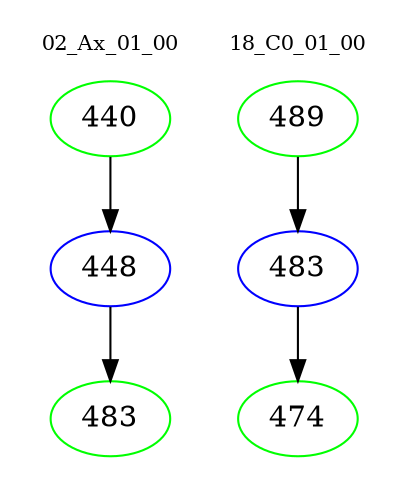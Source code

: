 digraph{
subgraph cluster_0 {
color = white
label = "02_Ax_01_00";
fontsize=10;
T0_440 [label="440", color="green"]
T0_440 -> T0_448 [color="black"]
T0_448 [label="448", color="blue"]
T0_448 -> T0_483 [color="black"]
T0_483 [label="483", color="green"]
}
subgraph cluster_1 {
color = white
label = "18_C0_01_00";
fontsize=10;
T1_489 [label="489", color="green"]
T1_489 -> T1_483 [color="black"]
T1_483 [label="483", color="blue"]
T1_483 -> T1_474 [color="black"]
T1_474 [label="474", color="green"]
}
}

